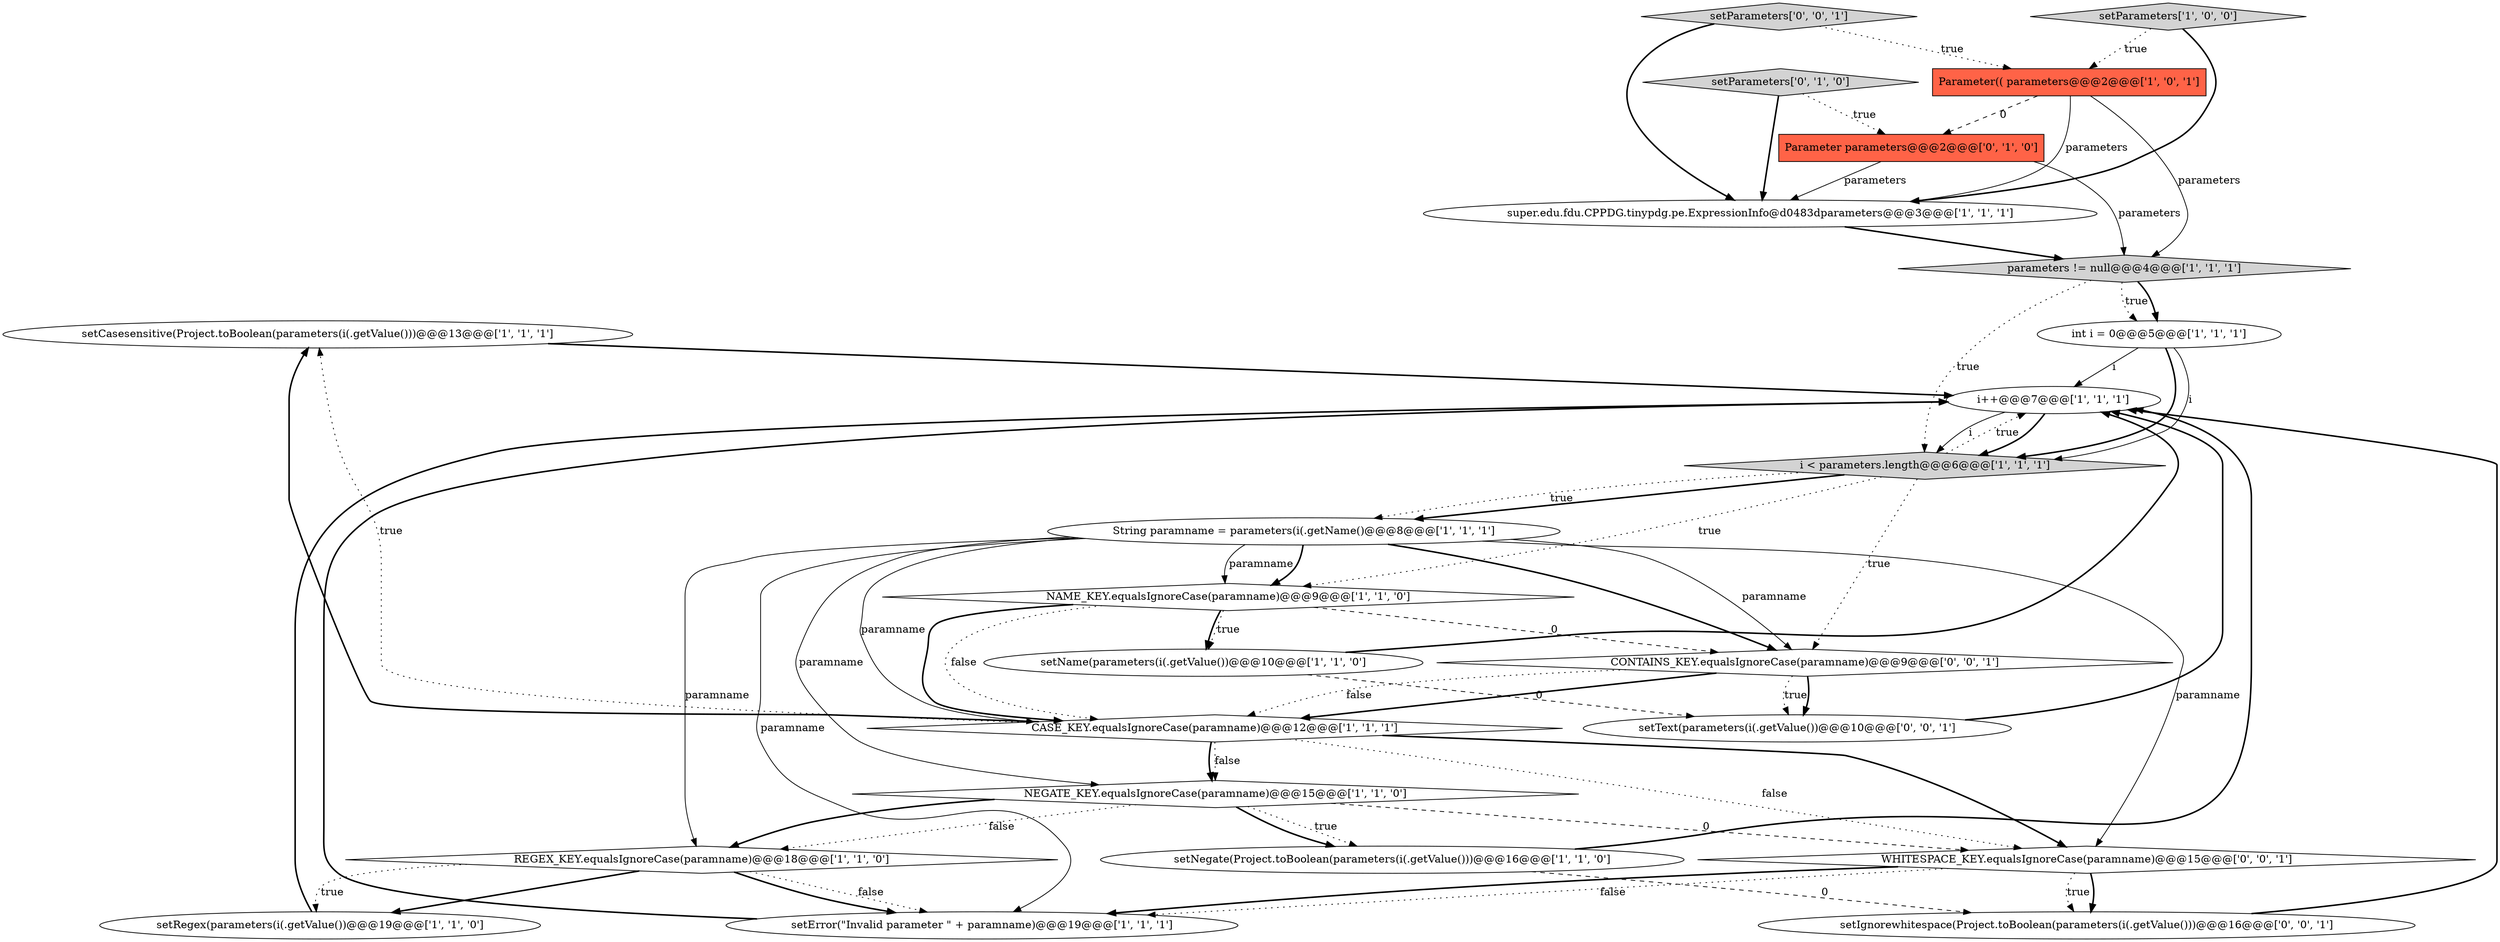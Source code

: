 digraph {
1 [style = filled, label = "setCasesensitive(Project.toBoolean(parameters(i(.getValue()))@@@13@@@['1', '1', '1']", fillcolor = white, shape = ellipse image = "AAA0AAABBB1BBB"];
7 [style = filled, label = "int i = 0@@@5@@@['1', '1', '1']", fillcolor = white, shape = ellipse image = "AAA0AAABBB1BBB"];
15 [style = filled, label = "Parameter(( parameters@@@2@@@['1', '0', '1']", fillcolor = tomato, shape = box image = "AAA0AAABBB1BBB"];
8 [style = filled, label = "setName(parameters(i(.getValue())@@@10@@@['1', '1', '0']", fillcolor = white, shape = ellipse image = "AAA0AAABBB1BBB"];
16 [style = filled, label = "super.edu.fdu.CPPDG.tinypdg.pe.ExpressionInfo@d0483dparameters@@@3@@@['1', '1', '1']", fillcolor = white, shape = ellipse image = "AAA0AAABBB1BBB"];
18 [style = filled, label = "setParameters['0', '1', '0']", fillcolor = lightgray, shape = diamond image = "AAA0AAABBB2BBB"];
17 [style = filled, label = "Parameter parameters@@@2@@@['0', '1', '0']", fillcolor = tomato, shape = box image = "AAA1AAABBB2BBB"];
11 [style = filled, label = "i < parameters.length@@@6@@@['1', '1', '1']", fillcolor = lightgray, shape = diamond image = "AAA0AAABBB1BBB"];
19 [style = filled, label = "setIgnorewhitespace(Project.toBoolean(parameters(i(.getValue()))@@@16@@@['0', '0', '1']", fillcolor = white, shape = ellipse image = "AAA0AAABBB3BBB"];
20 [style = filled, label = "setText(parameters(i(.getValue())@@@10@@@['0', '0', '1']", fillcolor = white, shape = ellipse image = "AAA0AAABBB3BBB"];
23 [style = filled, label = "setParameters['0', '0', '1']", fillcolor = lightgray, shape = diamond image = "AAA0AAABBB3BBB"];
21 [style = filled, label = "WHITESPACE_KEY.equalsIgnoreCase(paramname)@@@15@@@['0', '0', '1']", fillcolor = white, shape = diamond image = "AAA0AAABBB3BBB"];
0 [style = filled, label = "String paramname = parameters(i(.getName()@@@8@@@['1', '1', '1']", fillcolor = white, shape = ellipse image = "AAA0AAABBB1BBB"];
22 [style = filled, label = "CONTAINS_KEY.equalsIgnoreCase(paramname)@@@9@@@['0', '0', '1']", fillcolor = white, shape = diamond image = "AAA0AAABBB3BBB"];
3 [style = filled, label = "CASE_KEY.equalsIgnoreCase(paramname)@@@12@@@['1', '1', '1']", fillcolor = white, shape = diamond image = "AAA0AAABBB1BBB"];
4 [style = filled, label = "setError(\"Invalid parameter \" + paramname)@@@19@@@['1', '1', '1']", fillcolor = white, shape = ellipse image = "AAA0AAABBB1BBB"];
10 [style = filled, label = "NAME_KEY.equalsIgnoreCase(paramname)@@@9@@@['1', '1', '0']", fillcolor = white, shape = diamond image = "AAA0AAABBB1BBB"];
9 [style = filled, label = "setParameters['1', '0', '0']", fillcolor = lightgray, shape = diamond image = "AAA0AAABBB1BBB"];
5 [style = filled, label = "setNegate(Project.toBoolean(parameters(i(.getValue()))@@@16@@@['1', '1', '0']", fillcolor = white, shape = ellipse image = "AAA0AAABBB1BBB"];
12 [style = filled, label = "setRegex(parameters(i(.getValue())@@@19@@@['1', '1', '0']", fillcolor = white, shape = ellipse image = "AAA0AAABBB1BBB"];
14 [style = filled, label = "i++@@@7@@@['1', '1', '1']", fillcolor = white, shape = ellipse image = "AAA0AAABBB1BBB"];
2 [style = filled, label = "NEGATE_KEY.equalsIgnoreCase(paramname)@@@15@@@['1', '1', '0']", fillcolor = white, shape = diamond image = "AAA0AAABBB1BBB"];
6 [style = filled, label = "REGEX_KEY.equalsIgnoreCase(paramname)@@@18@@@['1', '1', '0']", fillcolor = white, shape = diamond image = "AAA0AAABBB1BBB"];
13 [style = filled, label = "parameters != null@@@4@@@['1', '1', '1']", fillcolor = lightgray, shape = diamond image = "AAA0AAABBB1BBB"];
6->4 [style = dotted, label="false"];
0->21 [style = solid, label="paramname"];
10->8 [style = dotted, label="true"];
16->13 [style = bold, label=""];
0->22 [style = solid, label="paramname"];
7->11 [style = bold, label=""];
4->14 [style = bold, label=""];
23->16 [style = bold, label=""];
21->4 [style = dotted, label="false"];
3->1 [style = bold, label=""];
21->19 [style = bold, label=""];
22->3 [style = dotted, label="false"];
2->6 [style = bold, label=""];
11->10 [style = dotted, label="true"];
15->13 [style = solid, label="parameters"];
14->11 [style = solid, label="i"];
11->14 [style = dotted, label="true"];
8->20 [style = dashed, label="0"];
8->14 [style = bold, label=""];
10->3 [style = bold, label=""];
20->14 [style = bold, label=""];
0->10 [style = solid, label="paramname"];
13->7 [style = dotted, label="true"];
5->14 [style = bold, label=""];
10->22 [style = dashed, label="0"];
11->22 [style = dotted, label="true"];
9->16 [style = bold, label=""];
0->4 [style = solid, label="paramname"];
0->6 [style = solid, label="paramname"];
22->3 [style = bold, label=""];
0->2 [style = solid, label="paramname"];
6->4 [style = bold, label=""];
0->10 [style = bold, label=""];
11->0 [style = bold, label=""];
18->16 [style = bold, label=""];
10->3 [style = dotted, label="false"];
22->20 [style = dotted, label="true"];
19->14 [style = bold, label=""];
0->3 [style = solid, label="paramname"];
10->8 [style = bold, label=""];
3->2 [style = bold, label=""];
22->20 [style = bold, label=""];
2->21 [style = dashed, label="0"];
13->7 [style = bold, label=""];
15->16 [style = solid, label="parameters"];
0->22 [style = bold, label=""];
11->0 [style = dotted, label="true"];
21->19 [style = dotted, label="true"];
12->14 [style = bold, label=""];
2->6 [style = dotted, label="false"];
15->17 [style = dashed, label="0"];
13->11 [style = dotted, label="true"];
3->21 [style = bold, label=""];
23->15 [style = dotted, label="true"];
17->13 [style = solid, label="parameters"];
1->14 [style = bold, label=""];
9->15 [style = dotted, label="true"];
17->16 [style = solid, label="parameters"];
6->12 [style = dotted, label="true"];
18->17 [style = dotted, label="true"];
3->21 [style = dotted, label="false"];
2->5 [style = dotted, label="true"];
3->2 [style = dotted, label="false"];
5->19 [style = dashed, label="0"];
14->11 [style = bold, label=""];
3->1 [style = dotted, label="true"];
7->11 [style = solid, label="i"];
7->14 [style = solid, label="i"];
2->5 [style = bold, label=""];
21->4 [style = bold, label=""];
6->12 [style = bold, label=""];
}
